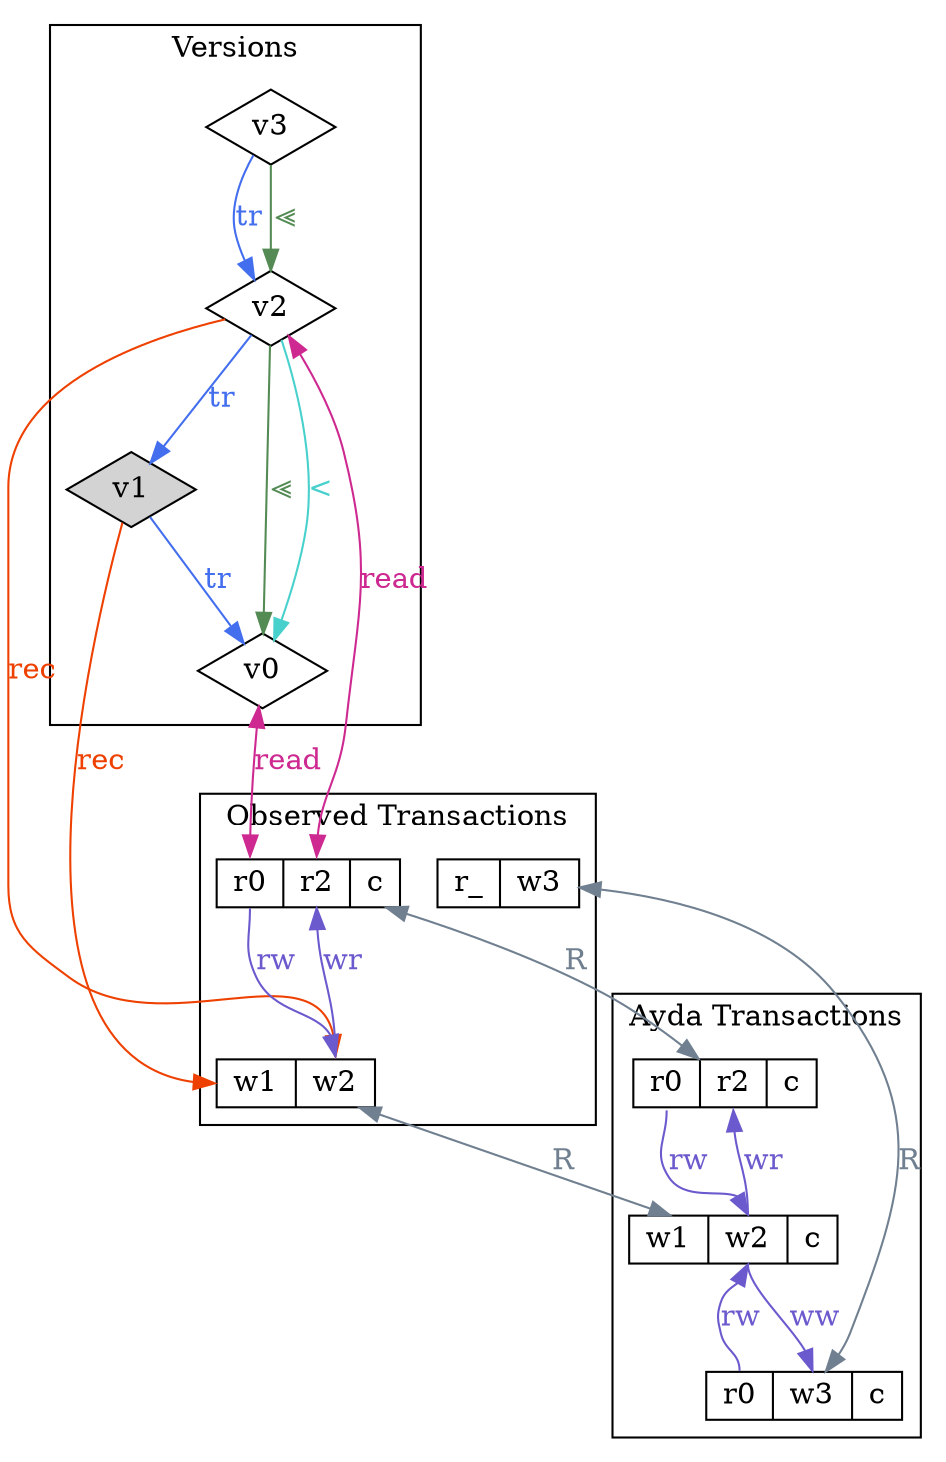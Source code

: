 digraph proof {
  // concentrate=true

  subgraph cluster0 {
    label = "Versions"
    node [shape="diamond"]
    v0 []
    v1 [style="filled"]
    v2 []
    v3 []

    // Version trace
    edge [label="tr",color="royalblue2",fontcolor="royalblue2"]
    v3 -> v2
    v2 -> v1
    v1 -> v0

    // Version order
    edge [label="≪",color="palegreen4",fontcolor="palegreen4"]
    v3 -> v2
    v2 -> v0

    // Inferred version order
    edge [label="<",color="mediumturquoise",fontcolor="mediumturquoise"]
    v2 -> v0
  }

  subgraph cluster1 {
    label = "Observed Transactions"
    node [shape=record,height="0.3"]
    ot1 [label="<op0> r0|<op1> r2|<op2> c"]
    ot2 [label="<op0> w1|<op1> w2"]
    ot3 [label="<op0> r_|<op1> w3"]
  }

  subgraph cluster2 {
    label = "Ayda Transactions"
    node [shape=record,height="0.3"]
    at1 [label="<op0> r0|<op1> r2|<op2> c"]
    at2 [label="<op0> w1|<op1> w2|<op2> c"]
    at3 [label="<op0> r0|<op1> w3|<op2> c"]
  }

  // Actual dependencies
  edge [color="slateblue",fontcolor="slateblue"]
  at1:op0 -> at2:op1 [label="rw"]
  at2:op1 -> at1:op1 [label="wr"]
  at2:op1 -> at3:op1 [label="ww"]
  at3:op0 -> at2:op1 [label="rw"]

  // Inferred dependencies
  ot1:op0 -> ot2:op1 [label="rw"]
  ot2:op1 -> ot1:op1 [label="wr"]

  // Reads
  edge [label="read",dir="both",color="maroon3",fontcolor="maroon3"]
  v0 -> ot1:op0
  v2 -> ot1:op1

  // Recoverability
  edge [dir="forward",label="rec",color="orangered2",fontcolor="orangered2"]
  v1 -> ot2:op0
  v2 -> ot2:op1

  // Compatibility
  edge [dir="forward",label="R",dir="both",color="slategray",fontcolor="slategray"]
  ot1 -> at1
  ot2 -> at2
  ot3 -> at3

  // Adya version/txn relationshiops
  //edge [dir="none",color="thistle3",style="dashed",label=""]
  //at1:op0 -> v0
  //at1:op1 -> v2
  //at2:op0 -> v1
  //at2:op1 -> v2
  //at3:op0 -> v0
  //at3:op1 -> v3
}
